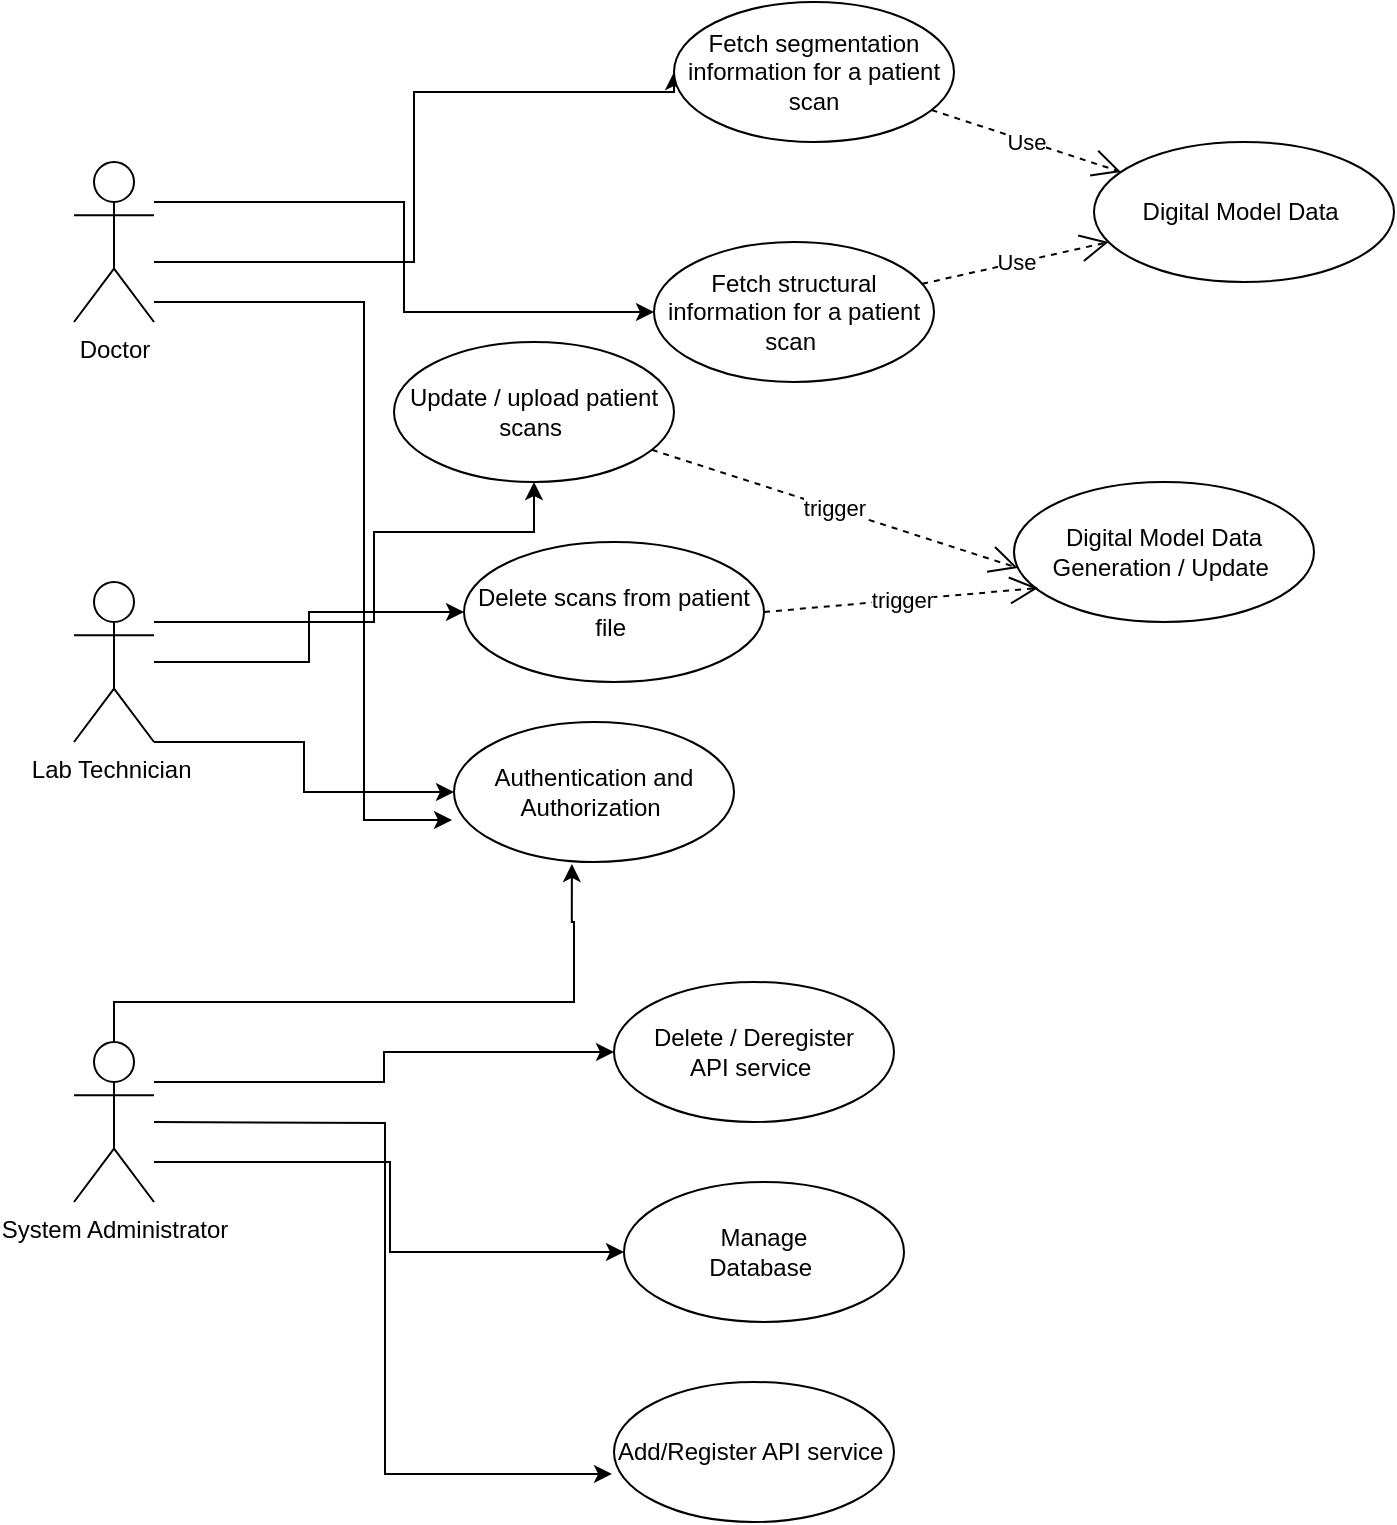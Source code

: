 <mxfile version="21.1.8" type="github">
  <diagram name="Page-1" id="073-A5HoCjjV2lGI__am">
    <mxGraphModel dx="2314" dy="1116" grid="1" gridSize="10" guides="1" tooltips="1" connect="1" arrows="1" fold="1" page="1" pageScale="1" pageWidth="850" pageHeight="1100" math="0" shadow="0">
      <root>
        <mxCell id="0" />
        <mxCell id="1" parent="0" />
        <mxCell id="Dz097fD4-B_uXPN6w9cI-14" style="edgeStyle=orthogonalEdgeStyle;rounded=0;orthogonalLoop=1;jettySize=auto;html=1;entryX=0;entryY=0.5;entryDx=0;entryDy=0;" edge="1" parent="1" source="Dz097fD4-B_uXPN6w9cI-1" target="Dz097fD4-B_uXPN6w9cI-13">
          <mxGeometry relative="1" as="geometry">
            <Array as="points">
              <mxPoint x="250" y="320" />
              <mxPoint x="250" y="235" />
            </Array>
          </mxGeometry>
        </mxCell>
        <mxCell id="Dz097fD4-B_uXPN6w9cI-15" style="edgeStyle=orthogonalEdgeStyle;rounded=0;orthogonalLoop=1;jettySize=auto;html=1;entryX=0;entryY=0.5;entryDx=0;entryDy=0;" edge="1" parent="1" source="Dz097fD4-B_uXPN6w9cI-1" target="Dz097fD4-B_uXPN6w9cI-12">
          <mxGeometry relative="1" as="geometry">
            <mxPoint x="320" y="350" as="targetPoint" />
            <Array as="points">
              <mxPoint x="245" y="290" />
              <mxPoint x="245" y="345" />
            </Array>
          </mxGeometry>
        </mxCell>
        <mxCell id="Dz097fD4-B_uXPN6w9cI-24" style="edgeStyle=orthogonalEdgeStyle;rounded=0;orthogonalLoop=1;jettySize=auto;html=1;entryX=-0.007;entryY=0.7;entryDx=0;entryDy=0;entryPerimeter=0;" edge="1" parent="1" source="Dz097fD4-B_uXPN6w9cI-1" target="Dz097fD4-B_uXPN6w9cI-23">
          <mxGeometry relative="1" as="geometry">
            <Array as="points">
              <mxPoint x="225" y="340" />
              <mxPoint x="225" y="599" />
            </Array>
          </mxGeometry>
        </mxCell>
        <mxCell id="Dz097fD4-B_uXPN6w9cI-1" value="Doctor" style="shape=umlActor;verticalLabelPosition=bottom;verticalAlign=top;html=1;" vertex="1" parent="1">
          <mxGeometry x="80" y="270" width="40" height="80" as="geometry" />
        </mxCell>
        <mxCell id="Dz097fD4-B_uXPN6w9cI-10" style="edgeStyle=orthogonalEdgeStyle;rounded=0;orthogonalLoop=1;jettySize=auto;html=1;" edge="1" parent="1" source="Dz097fD4-B_uXPN6w9cI-4" target="Dz097fD4-B_uXPN6w9cI-9">
          <mxGeometry relative="1" as="geometry" />
        </mxCell>
        <mxCell id="Dz097fD4-B_uXPN6w9cI-11" style="edgeStyle=orthogonalEdgeStyle;rounded=0;orthogonalLoop=1;jettySize=auto;html=1;" edge="1" parent="1" source="Dz097fD4-B_uXPN6w9cI-4" target="Dz097fD4-B_uXPN6w9cI-8">
          <mxGeometry relative="1" as="geometry">
            <Array as="points">
              <mxPoint x="230" y="500" />
              <mxPoint x="230" y="455" />
            </Array>
          </mxGeometry>
        </mxCell>
        <mxCell id="Dz097fD4-B_uXPN6w9cI-32" style="edgeStyle=orthogonalEdgeStyle;rounded=0;orthogonalLoop=1;jettySize=auto;html=1;" edge="1" parent="1" source="Dz097fD4-B_uXPN6w9cI-4" target="Dz097fD4-B_uXPN6w9cI-23">
          <mxGeometry relative="1" as="geometry">
            <Array as="points">
              <mxPoint x="195" y="560" />
              <mxPoint x="195" y="585" />
            </Array>
          </mxGeometry>
        </mxCell>
        <mxCell id="Dz097fD4-B_uXPN6w9cI-4" value="Lab Technician&amp;nbsp;" style="shape=umlActor;verticalLabelPosition=bottom;verticalAlign=top;html=1;" vertex="1" parent="1">
          <mxGeometry x="80" y="480" width="40" height="80" as="geometry" />
        </mxCell>
        <mxCell id="Dz097fD4-B_uXPN6w9cI-20" style="edgeStyle=orthogonalEdgeStyle;rounded=0;orthogonalLoop=1;jettySize=auto;html=1;entryX=-0.007;entryY=0.657;entryDx=0;entryDy=0;entryPerimeter=0;" edge="1" parent="1" target="Dz097fD4-B_uXPN6w9cI-16">
          <mxGeometry relative="1" as="geometry">
            <mxPoint x="120" y="750" as="sourcePoint" />
          </mxGeometry>
        </mxCell>
        <mxCell id="Dz097fD4-B_uXPN6w9cI-21" style="edgeStyle=orthogonalEdgeStyle;rounded=0;orthogonalLoop=1;jettySize=auto;html=1;" edge="1" parent="1" source="Dz097fD4-B_uXPN6w9cI-7" target="Dz097fD4-B_uXPN6w9cI-19">
          <mxGeometry relative="1" as="geometry">
            <Array as="points">
              <mxPoint x="235" y="730" />
              <mxPoint x="235" y="715" />
            </Array>
          </mxGeometry>
        </mxCell>
        <mxCell id="Dz097fD4-B_uXPN6w9cI-22" style="edgeStyle=orthogonalEdgeStyle;rounded=0;orthogonalLoop=1;jettySize=auto;html=1;entryX=0;entryY=0.5;entryDx=0;entryDy=0;" edge="1" parent="1" source="Dz097fD4-B_uXPN6w9cI-7" target="Dz097fD4-B_uXPN6w9cI-18">
          <mxGeometry relative="1" as="geometry">
            <Array as="points">
              <mxPoint x="238" y="770" />
              <mxPoint x="238" y="815" />
            </Array>
          </mxGeometry>
        </mxCell>
        <mxCell id="Dz097fD4-B_uXPN6w9cI-26" style="edgeStyle=orthogonalEdgeStyle;rounded=0;orthogonalLoop=1;jettySize=auto;html=1;entryX=0.421;entryY=1.014;entryDx=0;entryDy=0;entryPerimeter=0;" edge="1" parent="1" source="Dz097fD4-B_uXPN6w9cI-7" target="Dz097fD4-B_uXPN6w9cI-23">
          <mxGeometry relative="1" as="geometry">
            <Array as="points">
              <mxPoint x="100" y="690" />
              <mxPoint x="330" y="690" />
              <mxPoint x="330" y="650" />
              <mxPoint x="329" y="650" />
            </Array>
          </mxGeometry>
        </mxCell>
        <mxCell id="Dz097fD4-B_uXPN6w9cI-7" value="System Administrator" style="shape=umlActor;verticalLabelPosition=bottom;verticalAlign=top;html=1;" vertex="1" parent="1">
          <mxGeometry x="80" y="710" width="40" height="80" as="geometry" />
        </mxCell>
        <mxCell id="Dz097fD4-B_uXPN6w9cI-8" value="Update / upload patient scans&amp;nbsp;" style="ellipse;whiteSpace=wrap;html=1;" vertex="1" parent="1">
          <mxGeometry x="240" y="360" width="140" height="70" as="geometry" />
        </mxCell>
        <mxCell id="Dz097fD4-B_uXPN6w9cI-9" value="Delete scans from patient file&amp;nbsp;" style="ellipse;whiteSpace=wrap;html=1;" vertex="1" parent="1">
          <mxGeometry x="275" y="460" width="150" height="70" as="geometry" />
        </mxCell>
        <mxCell id="Dz097fD4-B_uXPN6w9cI-12" value="Fetch structural information for a patient scan&amp;nbsp;" style="ellipse;whiteSpace=wrap;html=1;" vertex="1" parent="1">
          <mxGeometry x="370" y="310" width="140" height="70" as="geometry" />
        </mxCell>
        <mxCell id="Dz097fD4-B_uXPN6w9cI-13" value="Fetch segmentation information for a patient scan" style="ellipse;whiteSpace=wrap;html=1;" vertex="1" parent="1">
          <mxGeometry x="380" y="190" width="140" height="70" as="geometry" />
        </mxCell>
        <mxCell id="Dz097fD4-B_uXPN6w9cI-16" value="Add/Register API service&amp;nbsp;" style="ellipse;whiteSpace=wrap;html=1;" vertex="1" parent="1">
          <mxGeometry x="350" y="880" width="140" height="70" as="geometry" />
        </mxCell>
        <mxCell id="Dz097fD4-B_uXPN6w9cI-18" value="Manage &lt;br&gt;Database&amp;nbsp;" style="ellipse;whiteSpace=wrap;html=1;" vertex="1" parent="1">
          <mxGeometry x="355" y="780" width="140" height="70" as="geometry" />
        </mxCell>
        <mxCell id="Dz097fD4-B_uXPN6w9cI-19" value="Delete / Deregister &lt;br&gt;API service&amp;nbsp;" style="ellipse;whiteSpace=wrap;html=1;" vertex="1" parent="1">
          <mxGeometry x="350" y="680" width="140" height="70" as="geometry" />
        </mxCell>
        <mxCell id="Dz097fD4-B_uXPN6w9cI-23" value="Authentication and Authorization&amp;nbsp;" style="ellipse;whiteSpace=wrap;html=1;" vertex="1" parent="1">
          <mxGeometry x="270" y="550" width="140" height="70" as="geometry" />
        </mxCell>
        <mxCell id="Dz097fD4-B_uXPN6w9cI-28" value="Digital Model Data&amp;nbsp;" style="ellipse;whiteSpace=wrap;html=1;" vertex="1" parent="1">
          <mxGeometry x="590" y="260" width="150" height="70" as="geometry" />
        </mxCell>
        <mxCell id="Dz097fD4-B_uXPN6w9cI-30" value="Use" style="endArrow=open;endSize=12;dashed=1;html=1;rounded=0;" edge="1" parent="1" source="Dz097fD4-B_uXPN6w9cI-13" target="Dz097fD4-B_uXPN6w9cI-28">
          <mxGeometry width="160" relative="1" as="geometry">
            <mxPoint x="340" y="540" as="sourcePoint" />
            <mxPoint x="500" y="540" as="targetPoint" />
          </mxGeometry>
        </mxCell>
        <mxCell id="Dz097fD4-B_uXPN6w9cI-31" value="Use" style="endArrow=open;endSize=12;dashed=1;html=1;rounded=0;" edge="1" parent="1" source="Dz097fD4-B_uXPN6w9cI-12" target="Dz097fD4-B_uXPN6w9cI-28">
          <mxGeometry width="160" relative="1" as="geometry">
            <mxPoint x="340" y="540" as="sourcePoint" />
            <mxPoint x="500" y="540" as="targetPoint" />
          </mxGeometry>
        </mxCell>
        <mxCell id="Dz097fD4-B_uXPN6w9cI-34" value="trigger" style="endArrow=open;endSize=12;dashed=1;html=1;rounded=0;entryX=0.013;entryY=0.614;entryDx=0;entryDy=0;entryPerimeter=0;" edge="1" parent="1" source="Dz097fD4-B_uXPN6w9cI-8" target="Dz097fD4-B_uXPN6w9cI-35">
          <mxGeometry width="160" relative="1" as="geometry">
            <mxPoint x="340" y="540" as="sourcePoint" />
            <mxPoint x="510" y="530" as="targetPoint" />
            <Array as="points" />
          </mxGeometry>
        </mxCell>
        <mxCell id="Dz097fD4-B_uXPN6w9cI-35" value="Digital Model Data&lt;br&gt;Generation / Update&amp;nbsp;" style="ellipse;whiteSpace=wrap;html=1;" vertex="1" parent="1">
          <mxGeometry x="550" y="430" width="150" height="70" as="geometry" />
        </mxCell>
        <mxCell id="Dz097fD4-B_uXPN6w9cI-36" value="trigger" style="endArrow=open;endSize=12;dashed=1;html=1;rounded=0;entryX=0.013;entryY=0.614;entryDx=0;entryDy=0;entryPerimeter=0;exitX=1;exitY=0.5;exitDx=0;exitDy=0;" edge="1" parent="1" source="Dz097fD4-B_uXPN6w9cI-9">
          <mxGeometry width="160" relative="1" as="geometry">
            <mxPoint x="379" y="424" as="sourcePoint" />
            <mxPoint x="562" y="483" as="targetPoint" />
            <Array as="points" />
          </mxGeometry>
        </mxCell>
      </root>
    </mxGraphModel>
  </diagram>
</mxfile>
